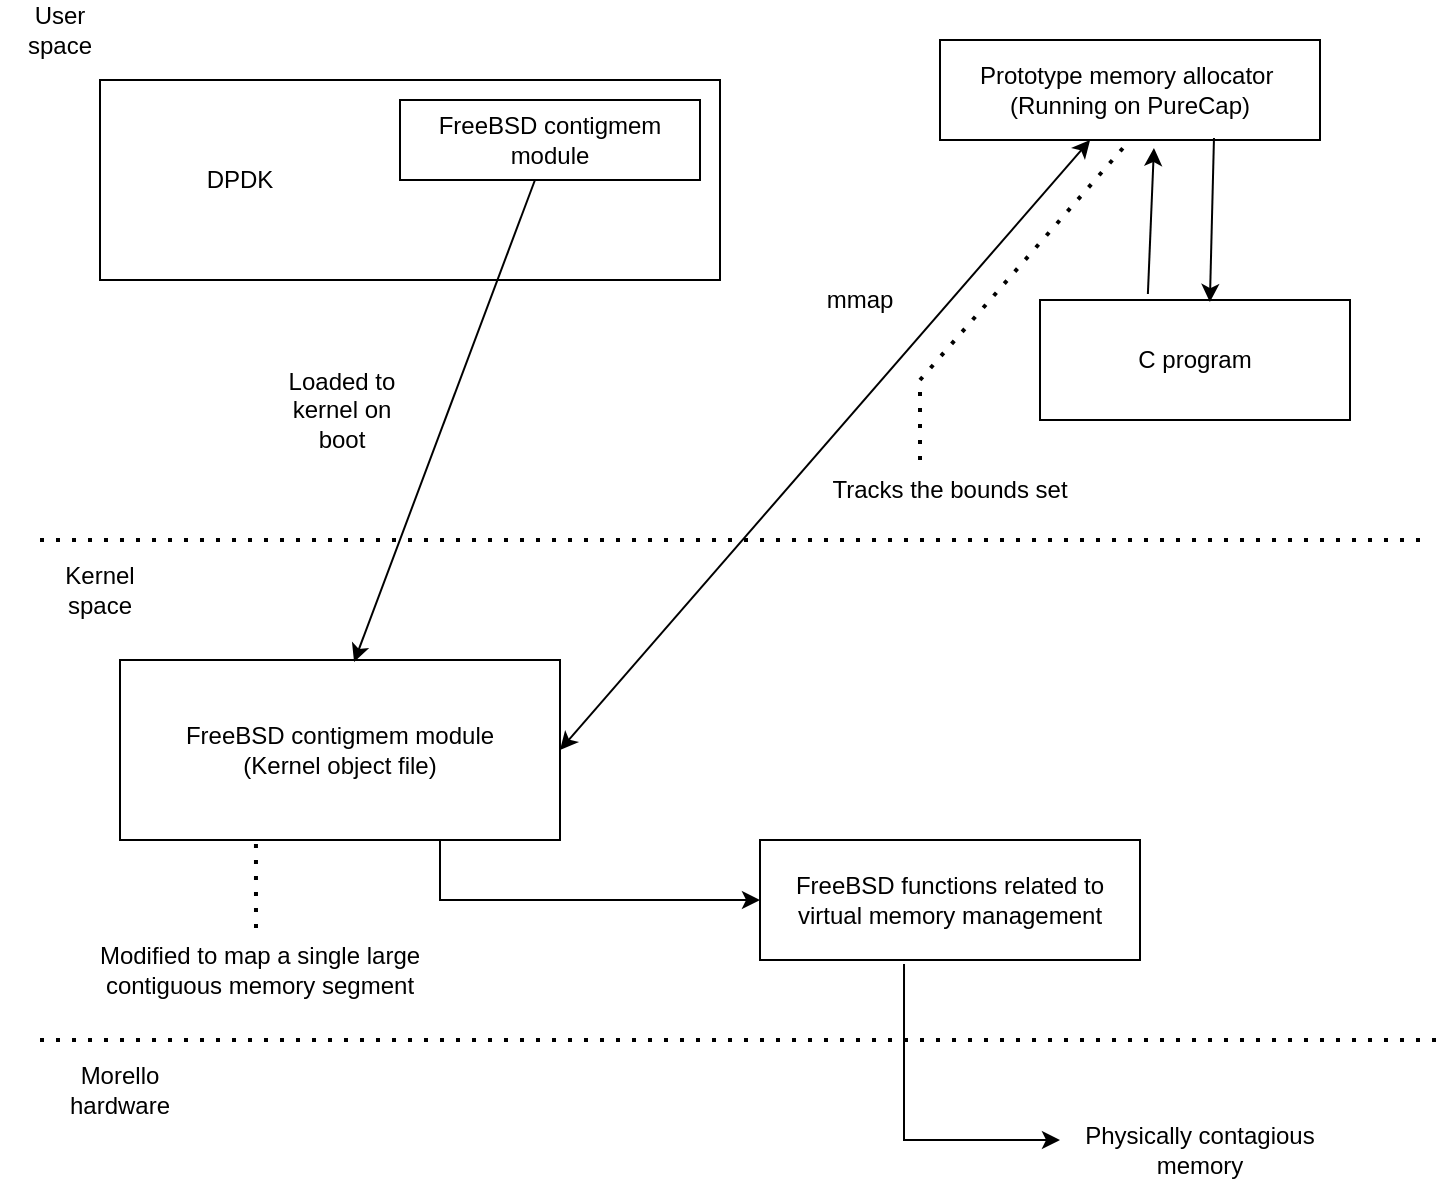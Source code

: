 <mxfile version="24.4.4" type="device">
  <diagram name="Page-1" id="tngvrjbM69a9KcvquAqQ">
    <mxGraphModel dx="954" dy="622" grid="1" gridSize="10" guides="1" tooltips="1" connect="1" arrows="1" fold="1" page="1" pageScale="1" pageWidth="827" pageHeight="1169" math="0" shadow="0">
      <root>
        <mxCell id="0" />
        <mxCell id="1" parent="0" />
        <mxCell id="VtlKWbMzve_L1N6Ez10J-1" value="" style="endArrow=none;dashed=1;html=1;dashPattern=1 3;strokeWidth=2;rounded=0;" edge="1" parent="1">
          <mxGeometry width="50" height="50" relative="1" as="geometry">
            <mxPoint x="60" y="280" as="sourcePoint" />
            <mxPoint x="750" y="280" as="targetPoint" />
          </mxGeometry>
        </mxCell>
        <mxCell id="VtlKWbMzve_L1N6Ez10J-2" value="" style="endArrow=none;dashed=1;html=1;dashPattern=1 3;strokeWidth=2;rounded=0;" edge="1" parent="1">
          <mxGeometry width="50" height="50" relative="1" as="geometry">
            <mxPoint x="60" y="530" as="sourcePoint" />
            <mxPoint x="760" y="530" as="targetPoint" />
            <Array as="points">
              <mxPoint x="410" y="530" />
            </Array>
          </mxGeometry>
        </mxCell>
        <mxCell id="VtlKWbMzve_L1N6Ez10J-3" value="" style="rounded=0;whiteSpace=wrap;html=1;" vertex="1" parent="1">
          <mxGeometry x="90" y="50" width="310" height="100" as="geometry" />
        </mxCell>
        <mxCell id="VtlKWbMzve_L1N6Ez10J-4" value="FreeBSD contigmem module" style="rounded=0;whiteSpace=wrap;html=1;" vertex="1" parent="1">
          <mxGeometry x="240" y="60" width="150" height="40" as="geometry" />
        </mxCell>
        <mxCell id="VtlKWbMzve_L1N6Ez10J-5" value="Prototype memory allocator&amp;nbsp;&lt;div&gt;(Running on PureCap)&lt;/div&gt;" style="rounded=0;whiteSpace=wrap;html=1;" vertex="1" parent="1">
          <mxGeometry x="510" y="30" width="190" height="50" as="geometry" />
        </mxCell>
        <mxCell id="VtlKWbMzve_L1N6Ez10J-6" value="FreeBSD contigmem module&lt;div&gt;(Kernel object file)&lt;/div&gt;" style="rounded=0;whiteSpace=wrap;html=1;" vertex="1" parent="1">
          <mxGeometry x="100" y="340" width="220" height="90" as="geometry" />
        </mxCell>
        <mxCell id="VtlKWbMzve_L1N6Ez10J-7" value="" style="endArrow=classic;html=1;rounded=0;entryX=0.532;entryY=0.011;entryDx=0;entryDy=0;entryPerimeter=0;" edge="1" parent="1" source="VtlKWbMzve_L1N6Ez10J-4" target="VtlKWbMzve_L1N6Ez10J-6">
          <mxGeometry width="50" height="50" relative="1" as="geometry">
            <mxPoint x="390" y="160" as="sourcePoint" />
            <mxPoint x="440" y="110" as="targetPoint" />
          </mxGeometry>
        </mxCell>
        <mxCell id="VtlKWbMzve_L1N6Ez10J-8" value="DPDK" style="text;html=1;align=center;verticalAlign=middle;whiteSpace=wrap;rounded=0;" vertex="1" parent="1">
          <mxGeometry x="130" y="85" width="60" height="30" as="geometry" />
        </mxCell>
        <mxCell id="VtlKWbMzve_L1N6Ez10J-9" value="Loaded to kernel on boot" style="text;html=1;align=center;verticalAlign=middle;whiteSpace=wrap;rounded=0;" vertex="1" parent="1">
          <mxGeometry x="181" y="200" width="60" height="30" as="geometry" />
        </mxCell>
        <mxCell id="VtlKWbMzve_L1N6Ez10J-11" value="mmap" style="text;html=1;align=center;verticalAlign=middle;whiteSpace=wrap;rounded=0;" vertex="1" parent="1">
          <mxGeometry x="440" y="140" width="60" height="40" as="geometry" />
        </mxCell>
        <mxCell id="VtlKWbMzve_L1N6Ez10J-13" value="" style="endArrow=classic;startArrow=classic;html=1;rounded=0;exitX=1;exitY=0.5;exitDx=0;exitDy=0;entryX=0.395;entryY=1;entryDx=0;entryDy=0;entryPerimeter=0;" edge="1" parent="1" source="VtlKWbMzve_L1N6Ez10J-6" target="VtlKWbMzve_L1N6Ez10J-5">
          <mxGeometry width="50" height="50" relative="1" as="geometry">
            <mxPoint x="390" y="160" as="sourcePoint" />
            <mxPoint x="440" y="110" as="targetPoint" />
          </mxGeometry>
        </mxCell>
        <mxCell id="VtlKWbMzve_L1N6Ez10J-14" value="C program" style="rounded=0;whiteSpace=wrap;html=1;" vertex="1" parent="1">
          <mxGeometry x="560" y="160" width="155" height="60" as="geometry" />
        </mxCell>
        <mxCell id="VtlKWbMzve_L1N6Ez10J-15" value="" style="endArrow=classic;html=1;rounded=0;entryX=0.563;entryY=1.08;entryDx=0;entryDy=0;entryPerimeter=0;exitX=0.348;exitY=-0.05;exitDx=0;exitDy=0;exitPerimeter=0;" edge="1" parent="1" source="VtlKWbMzve_L1N6Ez10J-14" target="VtlKWbMzve_L1N6Ez10J-5">
          <mxGeometry width="50" height="50" relative="1" as="geometry">
            <mxPoint x="390" y="340" as="sourcePoint" />
            <mxPoint x="440" y="290" as="targetPoint" />
          </mxGeometry>
        </mxCell>
        <mxCell id="VtlKWbMzve_L1N6Ez10J-16" value="" style="endArrow=classic;html=1;rounded=0;exitX=0.721;exitY=0.98;exitDx=0;exitDy=0;exitPerimeter=0;entryX=0.548;entryY=0.017;entryDx=0;entryDy=0;entryPerimeter=0;" edge="1" parent="1" source="VtlKWbMzve_L1N6Ez10J-5" target="VtlKWbMzve_L1N6Ez10J-14">
          <mxGeometry width="50" height="50" relative="1" as="geometry">
            <mxPoint x="390" y="340" as="sourcePoint" />
            <mxPoint x="700" y="300" as="targetPoint" />
          </mxGeometry>
        </mxCell>
        <mxCell id="VtlKWbMzve_L1N6Ez10J-17" value="" style="endArrow=none;dashed=1;html=1;dashPattern=1 3;strokeWidth=2;rounded=0;entryX=0.5;entryY=1;entryDx=0;entryDy=0;" edge="1" parent="1" target="VtlKWbMzve_L1N6Ez10J-5">
          <mxGeometry width="50" height="50" relative="1" as="geometry">
            <mxPoint x="500" y="240" as="sourcePoint" />
            <mxPoint x="440" y="290" as="targetPoint" />
            <Array as="points">
              <mxPoint x="500" y="200" />
            </Array>
          </mxGeometry>
        </mxCell>
        <mxCell id="VtlKWbMzve_L1N6Ez10J-18" value="Tracks the bounds set" style="text;html=1;align=center;verticalAlign=middle;whiteSpace=wrap;rounded=0;" vertex="1" parent="1">
          <mxGeometry x="450" y="240" width="130" height="30" as="geometry" />
        </mxCell>
        <mxCell id="VtlKWbMzve_L1N6Ez10J-19" value="" style="endArrow=classic;html=1;rounded=0;exitX=0.75;exitY=1;exitDx=0;exitDy=0;" edge="1" parent="1">
          <mxGeometry width="50" height="50" relative="1" as="geometry">
            <mxPoint x="260" y="430" as="sourcePoint" />
            <mxPoint x="420" y="460" as="targetPoint" />
            <Array as="points">
              <mxPoint x="260" y="460" />
            </Array>
          </mxGeometry>
        </mxCell>
        <mxCell id="VtlKWbMzve_L1N6Ez10J-20" value="FreeBSD functions related to virtual memory management" style="rounded=0;whiteSpace=wrap;html=1;" vertex="1" parent="1">
          <mxGeometry x="420" y="430" width="190" height="60" as="geometry" />
        </mxCell>
        <mxCell id="VtlKWbMzve_L1N6Ez10J-22" value="" style="endArrow=none;dashed=1;html=1;dashPattern=1 3;strokeWidth=2;rounded=0;exitX=0.309;exitY=1.022;exitDx=0;exitDy=0;exitPerimeter=0;" edge="1" parent="1" source="VtlKWbMzve_L1N6Ez10J-6">
          <mxGeometry width="50" height="50" relative="1" as="geometry">
            <mxPoint x="390" y="340" as="sourcePoint" />
            <mxPoint x="168" y="480" as="targetPoint" />
          </mxGeometry>
        </mxCell>
        <mxCell id="VtlKWbMzve_L1N6Ez10J-23" value="Kernel space" style="text;html=1;align=center;verticalAlign=middle;whiteSpace=wrap;rounded=0;" vertex="1" parent="1">
          <mxGeometry x="60" y="290" width="60" height="30" as="geometry" />
        </mxCell>
        <mxCell id="VtlKWbMzve_L1N6Ez10J-24" value="User space" style="text;html=1;align=center;verticalAlign=middle;whiteSpace=wrap;rounded=0;" vertex="1" parent="1">
          <mxGeometry x="40" y="10" width="60" height="30" as="geometry" />
        </mxCell>
        <mxCell id="VtlKWbMzve_L1N6Ez10J-26" value="Modified to map a single large contiguous memory segment" style="text;html=1;align=center;verticalAlign=middle;whiteSpace=wrap;rounded=0;" vertex="1" parent="1">
          <mxGeometry x="70" y="480" width="200" height="30" as="geometry" />
        </mxCell>
        <mxCell id="VtlKWbMzve_L1N6Ez10J-29" value="Physically contagious memory" style="text;html=1;align=center;verticalAlign=middle;whiteSpace=wrap;rounded=0;" vertex="1" parent="1">
          <mxGeometry x="560" y="570" width="160" height="30" as="geometry" />
        </mxCell>
        <mxCell id="VtlKWbMzve_L1N6Ez10J-30" value="" style="endArrow=classic;html=1;rounded=0;exitX=0.379;exitY=1.033;exitDx=0;exitDy=0;exitPerimeter=0;" edge="1" parent="1" source="VtlKWbMzve_L1N6Ez10J-20">
          <mxGeometry width="50" height="50" relative="1" as="geometry">
            <mxPoint x="390" y="610" as="sourcePoint" />
            <mxPoint x="570" y="580" as="targetPoint" />
            <Array as="points">
              <mxPoint x="492" y="580" />
            </Array>
          </mxGeometry>
        </mxCell>
        <mxCell id="VtlKWbMzve_L1N6Ez10J-31" value="Morello hardware" style="text;html=1;align=center;verticalAlign=middle;whiteSpace=wrap;rounded=0;" vertex="1" parent="1">
          <mxGeometry x="60" y="540" width="80" height="30" as="geometry" />
        </mxCell>
      </root>
    </mxGraphModel>
  </diagram>
</mxfile>
